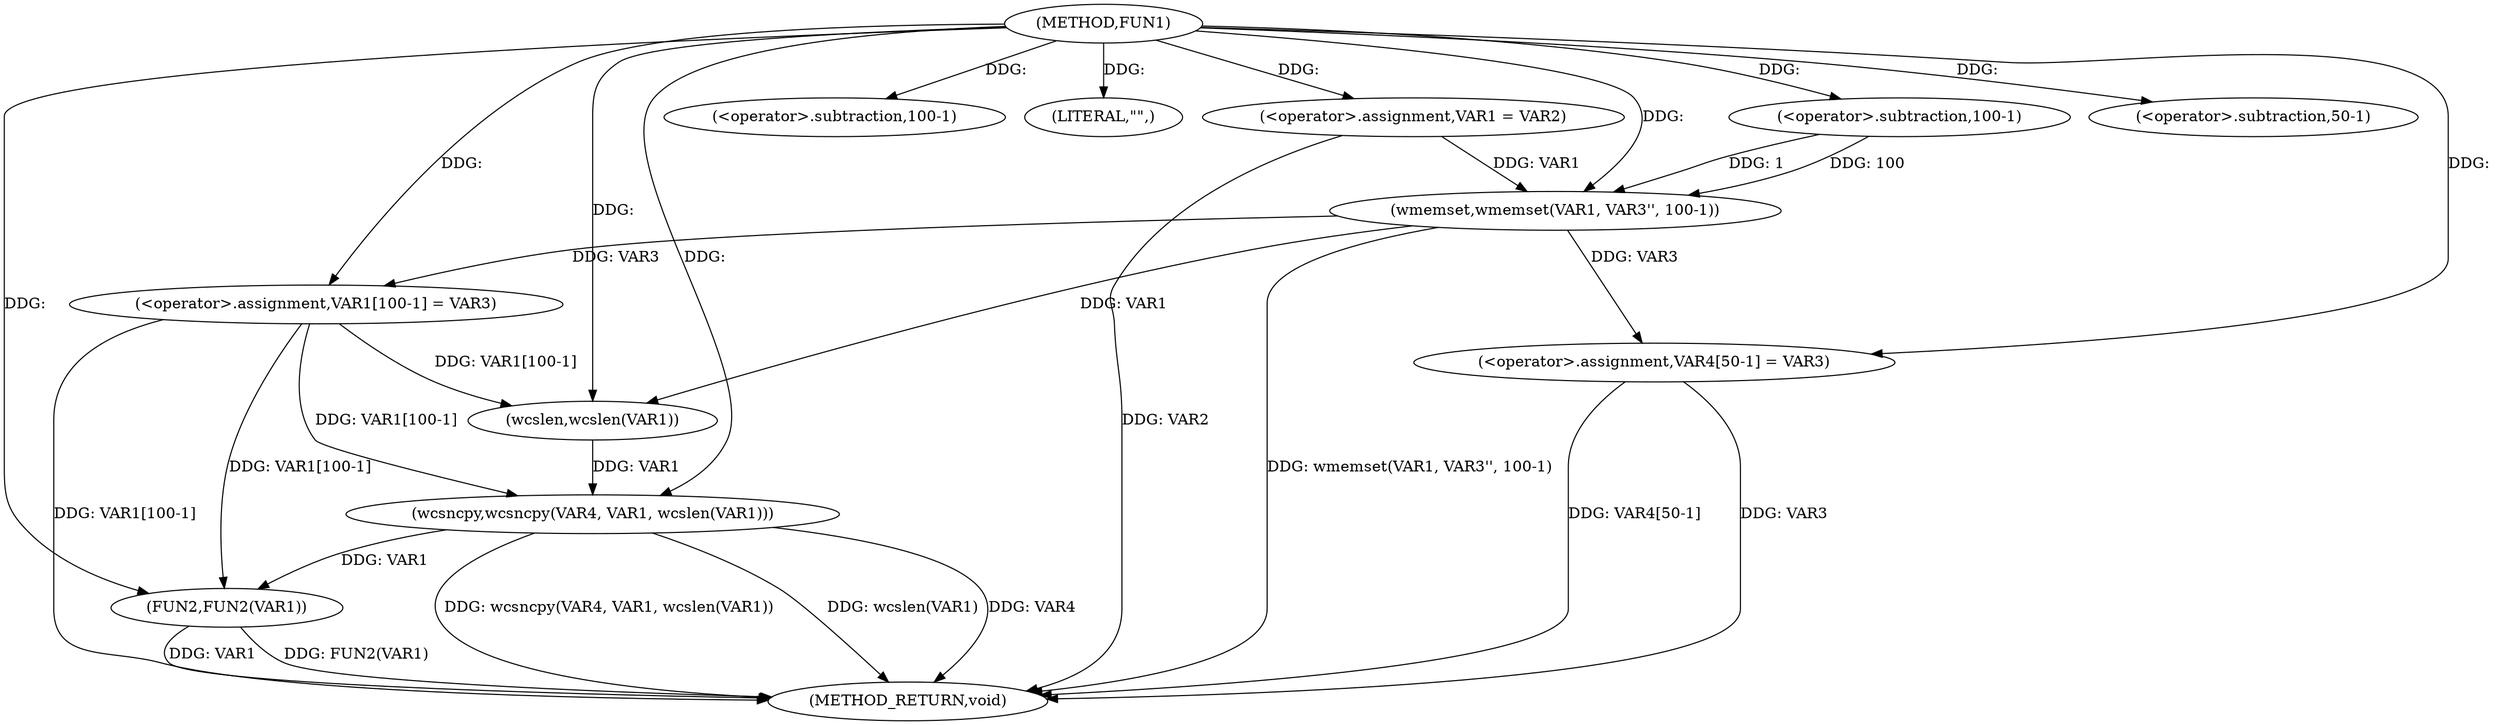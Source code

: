 digraph FUN1 {  
"1000100" [label = "(METHOD,FUN1)" ]
"1000136" [label = "(METHOD_RETURN,void)" ]
"1000104" [label = "(<operator>.assignment,VAR1 = VAR2)" ]
"1000107" [label = "(wmemset,wmemset(VAR1, VAR3'', 100-1))" ]
"1000110" [label = "(<operator>.subtraction,100-1)" ]
"1000113" [label = "(<operator>.assignment,VAR1[100-1] = VAR3)" ]
"1000116" [label = "(<operator>.subtraction,100-1)" ]
"1000121" [label = "(LITERAL,\"\",)" ]
"1000122" [label = "(wcsncpy,wcsncpy(VAR4, VAR1, wcslen(VAR1)))" ]
"1000125" [label = "(wcslen,wcslen(VAR1))" ]
"1000127" [label = "(<operator>.assignment,VAR4[50-1] = VAR3)" ]
"1000130" [label = "(<operator>.subtraction,50-1)" ]
"1000134" [label = "(FUN2,FUN2(VAR1))" ]
  "1000122" -> "1000136"  [ label = "DDG: wcslen(VAR1)"] 
  "1000107" -> "1000136"  [ label = "DDG: wmemset(VAR1, VAR3'', 100-1)"] 
  "1000113" -> "1000136"  [ label = "DDG: VAR1[100-1]"] 
  "1000122" -> "1000136"  [ label = "DDG: VAR4"] 
  "1000134" -> "1000136"  [ label = "DDG: FUN2(VAR1)"] 
  "1000127" -> "1000136"  [ label = "DDG: VAR3"] 
  "1000122" -> "1000136"  [ label = "DDG: wcsncpy(VAR4, VAR1, wcslen(VAR1))"] 
  "1000127" -> "1000136"  [ label = "DDG: VAR4[50-1]"] 
  "1000104" -> "1000136"  [ label = "DDG: VAR2"] 
  "1000134" -> "1000136"  [ label = "DDG: VAR1"] 
  "1000100" -> "1000104"  [ label = "DDG: "] 
  "1000104" -> "1000107"  [ label = "DDG: VAR1"] 
  "1000100" -> "1000107"  [ label = "DDG: "] 
  "1000110" -> "1000107"  [ label = "DDG: 100"] 
  "1000110" -> "1000107"  [ label = "DDG: 1"] 
  "1000100" -> "1000110"  [ label = "DDG: "] 
  "1000107" -> "1000113"  [ label = "DDG: VAR3"] 
  "1000100" -> "1000113"  [ label = "DDG: "] 
  "1000100" -> "1000116"  [ label = "DDG: "] 
  "1000100" -> "1000121"  [ label = "DDG: "] 
  "1000100" -> "1000122"  [ label = "DDG: "] 
  "1000125" -> "1000122"  [ label = "DDG: VAR1"] 
  "1000113" -> "1000122"  [ label = "DDG: VAR1[100-1]"] 
  "1000107" -> "1000125"  [ label = "DDG: VAR1"] 
  "1000113" -> "1000125"  [ label = "DDG: VAR1[100-1]"] 
  "1000100" -> "1000125"  [ label = "DDG: "] 
  "1000100" -> "1000127"  [ label = "DDG: "] 
  "1000107" -> "1000127"  [ label = "DDG: VAR3"] 
  "1000100" -> "1000130"  [ label = "DDG: "] 
  "1000113" -> "1000134"  [ label = "DDG: VAR1[100-1]"] 
  "1000122" -> "1000134"  [ label = "DDG: VAR1"] 
  "1000100" -> "1000134"  [ label = "DDG: "] 
}
